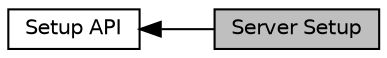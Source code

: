 digraph "Server Setup"
{
  edge [fontname="Helvetica",fontsize="10",labelfontname="Helvetica",labelfontsize="10"];
  node [fontname="Helvetica",fontsize="10",shape=record];
  rankdir=LR;
  Node0 [label="Server Setup",height=0.2,width=0.4,color="black", fillcolor="grey75", style="filled", fontcolor="black"];
  Node1 [label="Setup API",height=0.2,width=0.4,color="black", fillcolor="white", style="filled",URL="$group__setup.html",tooltip="C language setup functions. "];
  Node1->Node0 [shape=plaintext, dir="back", style="solid"];
}
